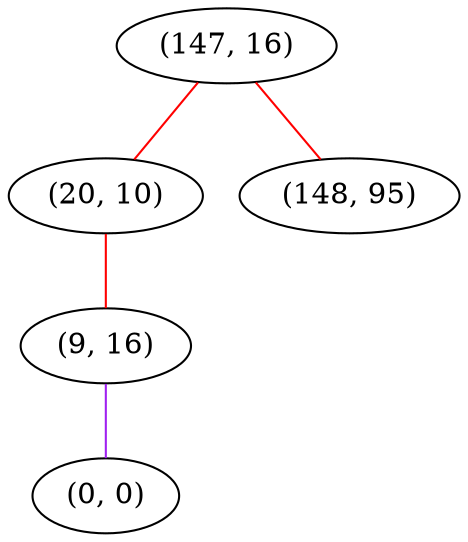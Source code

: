 graph "" {
"(147, 16)";
"(20, 10)";
"(9, 16)";
"(0, 0)";
"(148, 95)";
"(147, 16)" -- "(20, 10)"  [color=red, key=0, weight=1];
"(147, 16)" -- "(148, 95)"  [color=red, key=0, weight=1];
"(20, 10)" -- "(9, 16)"  [color=red, key=0, weight=1];
"(9, 16)" -- "(0, 0)"  [color=purple, key=0, weight=4];
}
